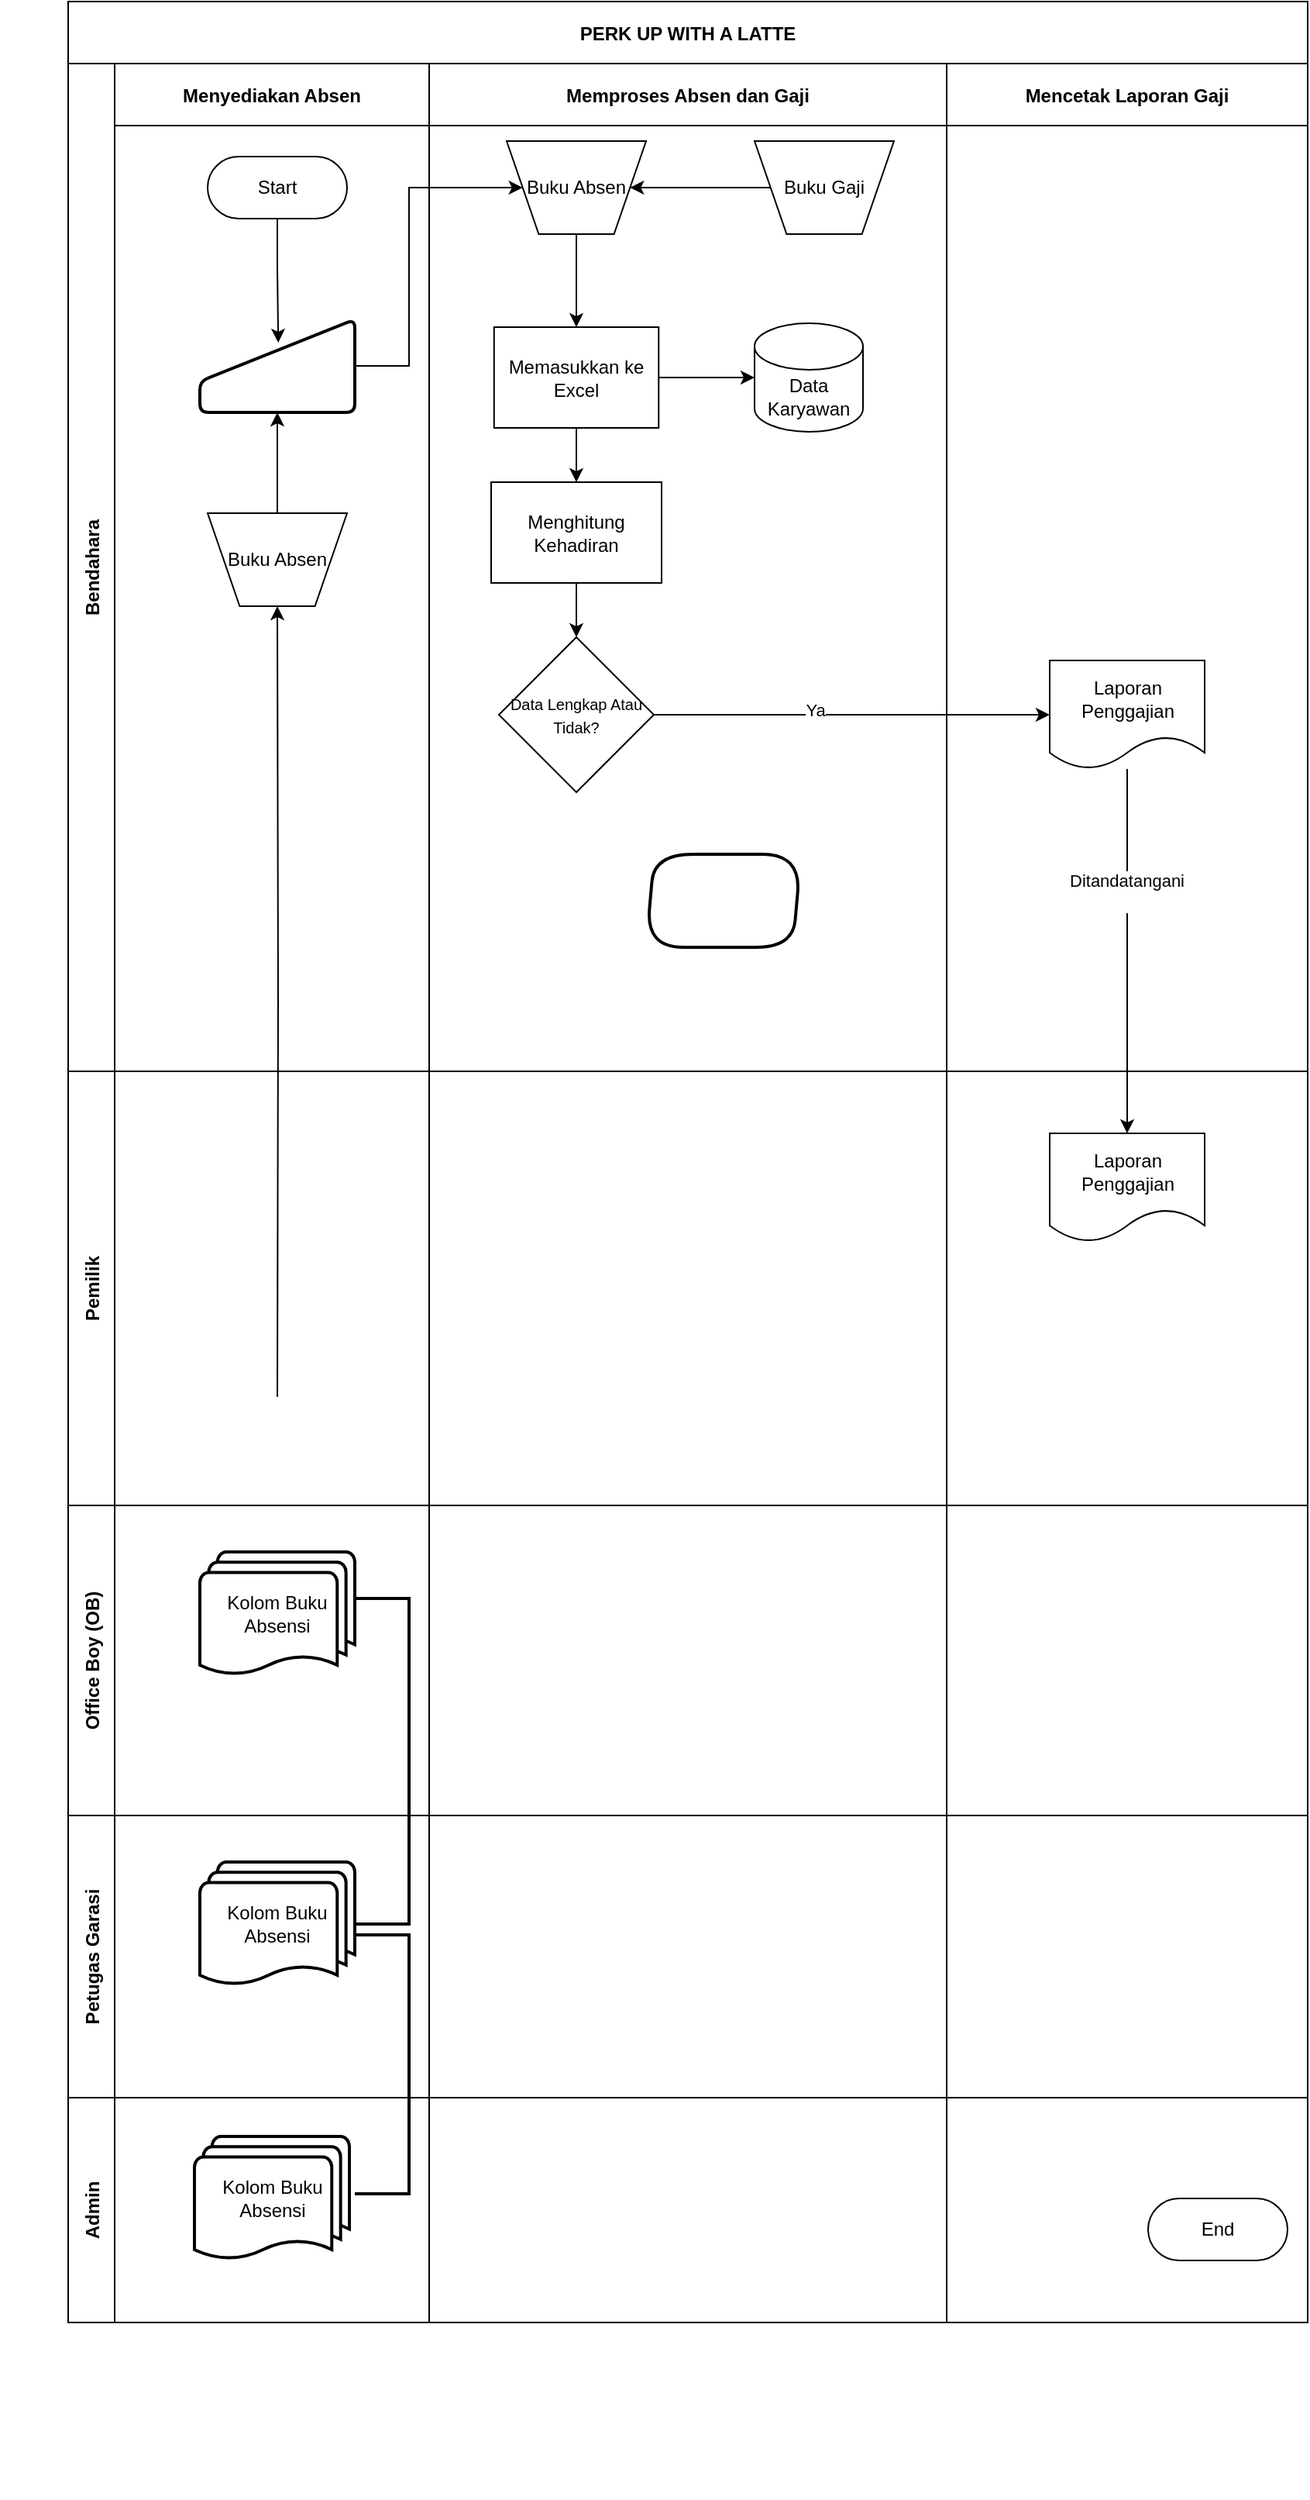 <mxfile version="24.4.4" type="github">
  <diagram id="kgpKYQtTHZ0yAKxKKP6v" name="Page-1">
    <mxGraphModel dx="1973" dy="656" grid="1" gridSize="10" guides="1" tooltips="1" connect="1" arrows="1" fold="1" page="1" pageScale="1" pageWidth="850" pageHeight="1100" math="0" shadow="0">
      <root>
        <mxCell id="0" />
        <mxCell id="1" parent="0" />
        <mxCell id="3nuBFxr9cyL0pnOWT2aG-1" value="PERK UP WITH A LATTE" style="shape=table;childLayout=tableLayout;startSize=40;collapsible=0;recursiveResize=0;expand=0;fillColor=none;fontStyle=1" parent="1" vertex="1">
          <mxGeometry x="20" y="40" width="800" height="1497" as="geometry" />
        </mxCell>
        <mxCell id="3nuBFxr9cyL0pnOWT2aG-3" value="Bendahara" style="shape=tableRow;horizontal=0;swimlaneHead=0;swimlaneBody=0;top=0;left=0;bottom=0;right=0;fillColor=none;points=[[0,0.5],[1,0.5]];portConstraint=eastwest;startSize=30;collapsible=0;recursiveResize=0;expand=0;fontStyle=1;" parent="3nuBFxr9cyL0pnOWT2aG-1" vertex="1">
          <mxGeometry y="40" width="800" height="650" as="geometry" />
        </mxCell>
        <mxCell id="3nuBFxr9cyL0pnOWT2aG-4" value="Menyediakan Absen" style="swimlane;swimlaneHead=0;swimlaneBody=0;connectable=0;fillColor=none;startSize=40;collapsible=0;recursiveResize=0;expand=0;fontStyle=1;" parent="3nuBFxr9cyL0pnOWT2aG-3" vertex="1">
          <mxGeometry x="30" width="203" height="650" as="geometry">
            <mxRectangle width="203" height="650" as="alternateBounds" />
          </mxGeometry>
        </mxCell>
        <mxCell id="3nuBFxr9cyL0pnOWT2aG-6" value="Start" style="rounded=1;whiteSpace=wrap;html=1;arcSize=50;" parent="3nuBFxr9cyL0pnOWT2aG-4" vertex="1">
          <mxGeometry x="60" y="60" width="90" height="40" as="geometry" />
        </mxCell>
        <mxCell id="zfG0TSuU0Rv3qzGLM8o7-49" value="" style="html=1;strokeWidth=2;shape=manualInput;whiteSpace=wrap;rounded=1;size=40;arcSize=11;" vertex="1" parent="3nuBFxr9cyL0pnOWT2aG-4">
          <mxGeometry x="55" y="165" width="100" height="60" as="geometry" />
        </mxCell>
        <mxCell id="zfG0TSuU0Rv3qzGLM8o7-58" style="edgeStyle=orthogonalEdgeStyle;rounded=0;orthogonalLoop=1;jettySize=auto;html=1;exitX=0.5;exitY=1;exitDx=0;exitDy=0;entryX=0.506;entryY=0.25;entryDx=0;entryDy=0;entryPerimeter=0;" edge="1" parent="3nuBFxr9cyL0pnOWT2aG-4" source="3nuBFxr9cyL0pnOWT2aG-6" target="zfG0TSuU0Rv3qzGLM8o7-49">
          <mxGeometry relative="1" as="geometry" />
        </mxCell>
        <mxCell id="zfG0TSuU0Rv3qzGLM8o7-73" style="edgeStyle=orthogonalEdgeStyle;rounded=0;orthogonalLoop=1;jettySize=auto;html=1;exitX=0.5;exitY=0;exitDx=0;exitDy=0;entryX=0.5;entryY=1;entryDx=0;entryDy=0;" edge="1" parent="3nuBFxr9cyL0pnOWT2aG-4" source="zfG0TSuU0Rv3qzGLM8o7-72" target="zfG0TSuU0Rv3qzGLM8o7-49">
          <mxGeometry relative="1" as="geometry" />
        </mxCell>
        <mxCell id="zfG0TSuU0Rv3qzGLM8o7-72" value="Buku Absen" style="verticalLabelPosition=middle;verticalAlign=middle;html=1;shape=trapezoid;perimeter=trapezoidPerimeter;whiteSpace=wrap;size=0.23;arcSize=10;flipV=1;labelPosition=center;align=center;" vertex="1" parent="3nuBFxr9cyL0pnOWT2aG-4">
          <mxGeometry x="60" y="290" width="90" height="60" as="geometry" />
        </mxCell>
        <mxCell id="3nuBFxr9cyL0pnOWT2aG-8" value="Memproses Absen dan Gaji" style="swimlane;swimlaneHead=0;swimlaneBody=0;connectable=0;fillColor=none;startSize=40;collapsible=0;recursiveResize=0;expand=0;fontStyle=1;" parent="3nuBFxr9cyL0pnOWT2aG-3" vertex="1">
          <mxGeometry x="233" width="334" height="650" as="geometry">
            <mxRectangle width="334" height="650" as="alternateBounds" />
          </mxGeometry>
        </mxCell>
        <mxCell id="zfG0TSuU0Rv3qzGLM8o7-65" style="edgeStyle=orthogonalEdgeStyle;rounded=0;orthogonalLoop=1;jettySize=auto;html=1;exitX=0.5;exitY=1;exitDx=0;exitDy=0;entryX=0.5;entryY=0;entryDx=0;entryDy=0;" edge="1" parent="3nuBFxr9cyL0pnOWT2aG-8" source="zfG0TSuU0Rv3qzGLM8o7-48" target="zfG0TSuU0Rv3qzGLM8o7-52">
          <mxGeometry relative="1" as="geometry" />
        </mxCell>
        <mxCell id="zfG0TSuU0Rv3qzGLM8o7-48" value="Buku Absen" style="verticalLabelPosition=middle;verticalAlign=middle;html=1;shape=trapezoid;perimeter=trapezoidPerimeter;whiteSpace=wrap;size=0.23;arcSize=10;flipV=1;labelPosition=center;align=center;" vertex="1" parent="3nuBFxr9cyL0pnOWT2aG-8">
          <mxGeometry x="50" y="50" width="90" height="60" as="geometry" />
        </mxCell>
        <mxCell id="zfG0TSuU0Rv3qzGLM8o7-91" style="edgeStyle=orthogonalEdgeStyle;rounded=0;orthogonalLoop=1;jettySize=auto;html=1;exitX=0.5;exitY=1;exitDx=0;exitDy=0;entryX=0.5;entryY=0;entryDx=0;entryDy=0;" edge="1" parent="3nuBFxr9cyL0pnOWT2aG-8" source="zfG0TSuU0Rv3qzGLM8o7-52" target="zfG0TSuU0Rv3qzGLM8o7-68">
          <mxGeometry relative="1" as="geometry" />
        </mxCell>
        <mxCell id="zfG0TSuU0Rv3qzGLM8o7-52" value="Memasukkan ke Excel" style="rounded=0;whiteSpace=wrap;html=1;" vertex="1" parent="3nuBFxr9cyL0pnOWT2aG-8">
          <mxGeometry x="41.88" y="170" width="106.25" height="65" as="geometry" />
        </mxCell>
        <mxCell id="zfG0TSuU0Rv3qzGLM8o7-53" value="Data Karyawan" style="shape=cylinder3;whiteSpace=wrap;html=1;boundedLbl=1;backgroundOutline=1;size=15;" vertex="1" parent="3nuBFxr9cyL0pnOWT2aG-8">
          <mxGeometry x="210" y="167.5" width="70" height="70" as="geometry" />
        </mxCell>
        <mxCell id="zfG0TSuU0Rv3qzGLM8o7-67" style="edgeStyle=orthogonalEdgeStyle;rounded=0;orthogonalLoop=1;jettySize=auto;html=1;exitX=0;exitY=0.5;exitDx=0;exitDy=0;entryX=1;entryY=0.5;entryDx=0;entryDy=0;" edge="1" parent="3nuBFxr9cyL0pnOWT2aG-8" source="zfG0TSuU0Rv3qzGLM8o7-54" target="zfG0TSuU0Rv3qzGLM8o7-48">
          <mxGeometry relative="1" as="geometry" />
        </mxCell>
        <mxCell id="zfG0TSuU0Rv3qzGLM8o7-54" value="Buku Gaji" style="verticalLabelPosition=middle;verticalAlign=middle;html=1;shape=trapezoid;perimeter=trapezoidPerimeter;whiteSpace=wrap;size=0.23;arcSize=10;flipV=1;labelPosition=center;align=center;" vertex="1" parent="3nuBFxr9cyL0pnOWT2aG-8">
          <mxGeometry x="210" y="50" width="90" height="60" as="geometry" />
        </mxCell>
        <mxCell id="zfG0TSuU0Rv3qzGLM8o7-66" style="edgeStyle=orthogonalEdgeStyle;rounded=0;orthogonalLoop=1;jettySize=auto;html=1;exitX=1;exitY=0.5;exitDx=0;exitDy=0;entryX=0;entryY=0.5;entryDx=0;entryDy=0;entryPerimeter=0;" edge="1" parent="3nuBFxr9cyL0pnOWT2aG-8" source="zfG0TSuU0Rv3qzGLM8o7-52" target="zfG0TSuU0Rv3qzGLM8o7-53">
          <mxGeometry relative="1" as="geometry" />
        </mxCell>
        <mxCell id="zfG0TSuU0Rv3qzGLM8o7-92" style="edgeStyle=orthogonalEdgeStyle;rounded=0;orthogonalLoop=1;jettySize=auto;html=1;exitX=0.5;exitY=1;exitDx=0;exitDy=0;entryX=0.5;entryY=0;entryDx=0;entryDy=0;" edge="1" parent="3nuBFxr9cyL0pnOWT2aG-8" source="zfG0TSuU0Rv3qzGLM8o7-68" target="zfG0TSuU0Rv3qzGLM8o7-90">
          <mxGeometry relative="1" as="geometry" />
        </mxCell>
        <mxCell id="zfG0TSuU0Rv3qzGLM8o7-68" value="Menghitung Kehadiran" style="rounded=0;whiteSpace=wrap;html=1;" vertex="1" parent="3nuBFxr9cyL0pnOWT2aG-8">
          <mxGeometry x="40" y="270" width="110" height="65" as="geometry" />
        </mxCell>
        <mxCell id="zfG0TSuU0Rv3qzGLM8o7-90" value="&lt;font style=&quot;font-size: 10px;&quot;&gt;Data Lengkap Atau Tidak?&lt;/font&gt;" style="rhombus;whiteSpace=wrap;html=1;" vertex="1" parent="3nuBFxr9cyL0pnOWT2aG-8">
          <mxGeometry x="45" y="370" width="100" height="100" as="geometry" />
        </mxCell>
        <mxCell id="zfG0TSuU0Rv3qzGLM8o7-139" value="" style="shape=parallelogram;html=1;strokeWidth=2;perimeter=parallelogramPerimeter;whiteSpace=wrap;rounded=1;arcSize=50;size=0.053;" vertex="1" parent="3nuBFxr9cyL0pnOWT2aG-8">
          <mxGeometry x="140" y="510" width="100" height="60" as="geometry" />
        </mxCell>
        <mxCell id="3nuBFxr9cyL0pnOWT2aG-11" value="Mencetak Laporan Gaji" style="swimlane;swimlaneHead=0;swimlaneBody=0;connectable=0;fillColor=none;startSize=40;collapsible=0;recursiveResize=0;expand=0;fontStyle=1;" parent="3nuBFxr9cyL0pnOWT2aG-3" vertex="1">
          <mxGeometry x="567" width="233" height="650" as="geometry">
            <mxRectangle width="233" height="650" as="alternateBounds" />
          </mxGeometry>
        </mxCell>
        <mxCell id="zfG0TSuU0Rv3qzGLM8o7-93" value="Laporan Penggajian" style="shape=document;whiteSpace=wrap;html=1;boundedLbl=1;" vertex="1" parent="3nuBFxr9cyL0pnOWT2aG-11">
          <mxGeometry x="66.5" y="385" width="100" height="70" as="geometry" />
        </mxCell>
        <mxCell id="zfG0TSuU0Rv3qzGLM8o7-75" style="edgeStyle=orthogonalEdgeStyle;rounded=0;orthogonalLoop=1;jettySize=auto;html=1;exitX=1;exitY=0.5;exitDx=0;exitDy=0;entryX=0;entryY=0.5;entryDx=0;entryDy=0;" edge="1" parent="3nuBFxr9cyL0pnOWT2aG-3" source="zfG0TSuU0Rv3qzGLM8o7-49" target="zfG0TSuU0Rv3qzGLM8o7-48">
          <mxGeometry relative="1" as="geometry">
            <Array as="points">
              <mxPoint x="220" y="195" />
              <mxPoint x="220" y="80" />
            </Array>
          </mxGeometry>
        </mxCell>
        <mxCell id="zfG0TSuU0Rv3qzGLM8o7-120" style="edgeStyle=orthogonalEdgeStyle;rounded=0;orthogonalLoop=1;jettySize=auto;html=1;exitX=1;exitY=0.5;exitDx=0;exitDy=0;entryX=0;entryY=0.5;entryDx=0;entryDy=0;" edge="1" parent="3nuBFxr9cyL0pnOWT2aG-3" source="zfG0TSuU0Rv3qzGLM8o7-90" target="zfG0TSuU0Rv3qzGLM8o7-93">
          <mxGeometry relative="1" as="geometry" />
        </mxCell>
        <mxCell id="zfG0TSuU0Rv3qzGLM8o7-121" value="Ya" style="edgeLabel;html=1;align=center;verticalAlign=middle;resizable=0;points=[];" vertex="1" connectable="0" parent="zfG0TSuU0Rv3qzGLM8o7-120">
          <mxGeometry x="-0.184" y="3" relative="1" as="geometry">
            <mxPoint as="offset" />
          </mxGeometry>
        </mxCell>
        <mxCell id="zfG0TSuU0Rv3qzGLM8o7-36" value="Pemilik" style="shape=tableRow;horizontal=0;swimlaneHead=0;swimlaneBody=0;top=0;left=0;bottom=0;right=0;fillColor=none;points=[[0,0.5],[1,0.5]];portConstraint=eastwest;startSize=30;collapsible=0;recursiveResize=0;expand=0;fontStyle=1;" vertex="1" parent="3nuBFxr9cyL0pnOWT2aG-1">
          <mxGeometry y="690" width="800" height="280" as="geometry" />
        </mxCell>
        <mxCell id="zfG0TSuU0Rv3qzGLM8o7-37" style="swimlane;swimlaneHead=0;swimlaneBody=0;connectable=0;fillColor=none;startSize=0;collapsible=0;recursiveResize=0;expand=0;fontStyle=1;" vertex="1" parent="zfG0TSuU0Rv3qzGLM8o7-36">
          <mxGeometry x="30" width="203" height="280" as="geometry">
            <mxRectangle width="203" height="280" as="alternateBounds" />
          </mxGeometry>
        </mxCell>
        <mxCell id="zfG0TSuU0Rv3qzGLM8o7-38" style="swimlane;swimlaneHead=0;swimlaneBody=0;connectable=0;fillColor=none;startSize=0;collapsible=0;recursiveResize=0;expand=0;fontStyle=1;" vertex="1" parent="zfG0TSuU0Rv3qzGLM8o7-36">
          <mxGeometry x="233" width="334" height="280" as="geometry">
            <mxRectangle width="334" height="280" as="alternateBounds" />
          </mxGeometry>
        </mxCell>
        <mxCell id="zfG0TSuU0Rv3qzGLM8o7-39" style="swimlane;swimlaneHead=0;swimlaneBody=0;connectable=0;fillColor=none;startSize=0;collapsible=0;recursiveResize=0;expand=0;fontStyle=1;" vertex="1" parent="zfG0TSuU0Rv3qzGLM8o7-36">
          <mxGeometry x="567" width="233" height="280" as="geometry">
            <mxRectangle width="233" height="280" as="alternateBounds" />
          </mxGeometry>
        </mxCell>
        <mxCell id="zfG0TSuU0Rv3qzGLM8o7-134" value="Laporan Penggajian" style="shape=document;whiteSpace=wrap;html=1;boundedLbl=1;" vertex="1" parent="zfG0TSuU0Rv3qzGLM8o7-39">
          <mxGeometry x="66.5" y="40" width="100" height="70" as="geometry" />
        </mxCell>
        <mxCell id="zfG0TSuU0Rv3qzGLM8o7-40" value="Office Boy (OB)" style="shape=tableRow;horizontal=0;swimlaneHead=0;swimlaneBody=0;top=0;left=0;bottom=0;right=0;fillColor=none;points=[[0,0.5],[1,0.5]];portConstraint=eastwest;startSize=30;collapsible=0;recursiveResize=0;expand=0;fontStyle=1;" vertex="1" parent="3nuBFxr9cyL0pnOWT2aG-1">
          <mxGeometry y="970" width="800" height="200" as="geometry" />
        </mxCell>
        <mxCell id="zfG0TSuU0Rv3qzGLM8o7-41" style="swimlane;swimlaneHead=0;swimlaneBody=0;connectable=0;fillColor=none;startSize=0;collapsible=0;recursiveResize=0;expand=0;fontStyle=1;" vertex="1" parent="zfG0TSuU0Rv3qzGLM8o7-40">
          <mxGeometry x="30" width="203" height="200" as="geometry">
            <mxRectangle width="203" height="200" as="alternateBounds" />
          </mxGeometry>
        </mxCell>
        <mxCell id="zfG0TSuU0Rv3qzGLM8o7-122" value="Kolom Buku Absensi" style="strokeWidth=2;html=1;shape=mxgraph.flowchart.multi-document;whiteSpace=wrap;" vertex="1" parent="zfG0TSuU0Rv3qzGLM8o7-41">
          <mxGeometry x="55" y="30" width="100" height="80" as="geometry" />
        </mxCell>
        <mxCell id="zfG0TSuU0Rv3qzGLM8o7-131" value="" style="strokeWidth=2;html=1;shape=mxgraph.flowchart.annotation_1;align=left;pointerEvents=1;rotation=-180;" vertex="1" parent="zfG0TSuU0Rv3qzGLM8o7-41">
          <mxGeometry x="155" y="60" width="35" height="210" as="geometry" />
        </mxCell>
        <mxCell id="zfG0TSuU0Rv3qzGLM8o7-42" style="swimlane;swimlaneHead=0;swimlaneBody=0;connectable=0;fillColor=none;startSize=0;collapsible=0;recursiveResize=0;expand=0;fontStyle=1;" vertex="1" parent="zfG0TSuU0Rv3qzGLM8o7-40">
          <mxGeometry x="233" width="334" height="200" as="geometry">
            <mxRectangle width="334" height="200" as="alternateBounds" />
          </mxGeometry>
        </mxCell>
        <mxCell id="zfG0TSuU0Rv3qzGLM8o7-43" style="swimlane;swimlaneHead=0;swimlaneBody=0;connectable=0;fillColor=none;startSize=0;collapsible=0;recursiveResize=0;expand=0;fontStyle=1;" vertex="1" parent="zfG0TSuU0Rv3qzGLM8o7-40">
          <mxGeometry x="567" width="233" height="200" as="geometry">
            <mxRectangle width="233" height="200" as="alternateBounds" />
          </mxGeometry>
        </mxCell>
        <mxCell id="zfG0TSuU0Rv3qzGLM8o7-44" value="Petugas Garasi" style="shape=tableRow;horizontal=0;swimlaneHead=0;swimlaneBody=0;top=0;left=0;bottom=0;right=0;fillColor=none;points=[[0,0.5],[1,0.5]];portConstraint=eastwest;startSize=30;collapsible=0;recursiveResize=0;expand=0;fontStyle=1;" vertex="1" parent="3nuBFxr9cyL0pnOWT2aG-1">
          <mxGeometry y="1170" width="800" height="182" as="geometry" />
        </mxCell>
        <mxCell id="zfG0TSuU0Rv3qzGLM8o7-45" style="swimlane;swimlaneHead=0;swimlaneBody=0;connectable=0;fillColor=none;startSize=0;collapsible=0;recursiveResize=0;expand=0;fontStyle=1;" vertex="1" parent="zfG0TSuU0Rv3qzGLM8o7-44">
          <mxGeometry x="30" width="203" height="182" as="geometry">
            <mxRectangle width="203" height="182" as="alternateBounds" />
          </mxGeometry>
        </mxCell>
        <mxCell id="zfG0TSuU0Rv3qzGLM8o7-46" style="swimlane;swimlaneHead=0;swimlaneBody=0;connectable=0;fillColor=none;startSize=0;collapsible=0;recursiveResize=0;expand=0;fontStyle=1;" vertex="1" parent="zfG0TSuU0Rv3qzGLM8o7-44">
          <mxGeometry x="233" width="334" height="182" as="geometry">
            <mxRectangle width="334" height="182" as="alternateBounds" />
          </mxGeometry>
        </mxCell>
        <mxCell id="zfG0TSuU0Rv3qzGLM8o7-47" style="swimlane;swimlaneHead=0;swimlaneBody=0;connectable=0;fillColor=none;startSize=0;collapsible=0;recursiveResize=0;expand=0;fontStyle=1;" vertex="1" parent="zfG0TSuU0Rv3qzGLM8o7-44">
          <mxGeometry x="567" width="233" height="182" as="geometry">
            <mxRectangle width="233" height="182" as="alternateBounds" />
          </mxGeometry>
        </mxCell>
        <mxCell id="3nuBFxr9cyL0pnOWT2aG-15" value="Admin" style="shape=tableRow;horizontal=0;swimlaneHead=0;swimlaneBody=0;top=0;left=0;bottom=0;right=0;fillColor=none;points=[[0,0.5],[1,0.5]];portConstraint=eastwest;startSize=30;collapsible=0;recursiveResize=0;expand=0;fontStyle=1;" parent="3nuBFxr9cyL0pnOWT2aG-1" vertex="1">
          <mxGeometry y="1352" width="800" height="145" as="geometry" />
        </mxCell>
        <mxCell id="3nuBFxr9cyL0pnOWT2aG-16" value="" style="swimlane;swimlaneHead=0;swimlaneBody=0;connectable=0;fillColor=none;startSize=0;collapsible=0;recursiveResize=0;expand=0;fontStyle=1;" parent="3nuBFxr9cyL0pnOWT2aG-15" vertex="1">
          <mxGeometry x="30" width="203" height="145" as="geometry">
            <mxRectangle width="203" height="145" as="alternateBounds" />
          </mxGeometry>
        </mxCell>
        <mxCell id="zfG0TSuU0Rv3qzGLM8o7-94" style="swimlane;swimlaneHead=0;swimlaneBody=0;connectable=0;fillColor=none;startSize=0;collapsible=0;recursiveResize=0;expand=0;fontStyle=1;" vertex="1" parent="3nuBFxr9cyL0pnOWT2aG-16">
          <mxGeometry x="-73" y="43" width="203" height="177" as="geometry">
            <mxRectangle width="203" height="180" as="alternateBounds" />
          </mxGeometry>
        </mxCell>
        <mxCell id="zfG0TSuU0Rv3qzGLM8o7-104" style="swimlane;swimlaneHead=0;swimlaneBody=0;connectable=0;fillColor=none;startSize=0;collapsible=0;recursiveResize=0;expand=0;fontStyle=1;" vertex="1" parent="zfG0TSuU0Rv3qzGLM8o7-94">
          <mxGeometry x="133" y="-165" width="203" height="180" as="geometry">
            <mxRectangle width="203" height="180" as="alternateBounds" />
          </mxGeometry>
        </mxCell>
        <mxCell id="zfG0TSuU0Rv3qzGLM8o7-123" value="Kolom Buku Absensi" style="strokeWidth=2;html=1;shape=mxgraph.flowchart.multi-document;whiteSpace=wrap;" vertex="1" parent="zfG0TSuU0Rv3qzGLM8o7-104">
          <mxGeometry x="-5" y="-30" width="100" height="80" as="geometry" />
        </mxCell>
        <mxCell id="zfG0TSuU0Rv3qzGLM8o7-132" value="" style="strokeWidth=2;html=1;shape=mxgraph.flowchart.annotation_1;align=left;pointerEvents=1;rotation=-180;" vertex="1" parent="zfG0TSuU0Rv3qzGLM8o7-104">
          <mxGeometry x="95" y="17" width="35" height="167" as="geometry" />
        </mxCell>
        <mxCell id="zfG0TSuU0Rv3qzGLM8o7-129" value="Kolom Buku Absensi" style="strokeWidth=2;html=1;shape=mxgraph.flowchart.multi-document;whiteSpace=wrap;" vertex="1" parent="zfG0TSuU0Rv3qzGLM8o7-94">
          <mxGeometry x="124.5" y="-18" width="100" height="80" as="geometry" />
        </mxCell>
        <mxCell id="zfG0TSuU0Rv3qzGLM8o7-124" style="swimlane;swimlaneHead=0;swimlaneBody=0;connectable=0;fillColor=none;startSize=0;collapsible=0;recursiveResize=0;expand=0;fontStyle=1;" vertex="1" parent="zfG0TSuU0Rv3qzGLM8o7-94">
          <mxGeometry x="153" y="35" width="203" height="180" as="geometry">
            <mxRectangle width="203" height="180" as="alternateBounds" />
          </mxGeometry>
        </mxCell>
        <mxCell id="3nuBFxr9cyL0pnOWT2aG-18" value="" style="swimlane;swimlaneHead=0;swimlaneBody=0;connectable=0;fillColor=none;startSize=0;collapsible=0;recursiveResize=0;expand=0;fontStyle=1;" parent="3nuBFxr9cyL0pnOWT2aG-15" vertex="1">
          <mxGeometry x="233" width="334" height="145" as="geometry">
            <mxRectangle width="334" height="145" as="alternateBounds" />
          </mxGeometry>
        </mxCell>
        <mxCell id="3nuBFxr9cyL0pnOWT2aG-23" value="" style="swimlane;swimlaneHead=0;swimlaneBody=0;connectable=0;fillColor=none;startSize=0;collapsible=0;recursiveResize=0;expand=0;fontStyle=1;" parent="3nuBFxr9cyL0pnOWT2aG-15" vertex="1">
          <mxGeometry x="567" width="233" height="145" as="geometry">
            <mxRectangle width="233" height="145" as="alternateBounds" />
          </mxGeometry>
        </mxCell>
        <mxCell id="3nuBFxr9cyL0pnOWT2aG-14" value="End" style="rounded=1;whiteSpace=wrap;html=1;arcSize=50;" parent="3nuBFxr9cyL0pnOWT2aG-23" vertex="1">
          <mxGeometry x="130" y="65" width="90" height="40" as="geometry" />
        </mxCell>
        <mxCell id="zfG0TSuU0Rv3qzGLM8o7-116" style="edgeStyle=orthogonalEdgeStyle;rounded=0;orthogonalLoop=1;jettySize=auto;html=1;exitX=0.5;exitY=0;exitDx=0;exitDy=0;entryX=0.5;entryY=1;entryDx=0;entryDy=0;" edge="1" parent="3nuBFxr9cyL0pnOWT2aG-1" target="zfG0TSuU0Rv3qzGLM8o7-72">
          <mxGeometry relative="1" as="geometry">
            <mxPoint x="135" y="900.0" as="sourcePoint" />
          </mxGeometry>
        </mxCell>
        <mxCell id="zfG0TSuU0Rv3qzGLM8o7-135" style="edgeStyle=orthogonalEdgeStyle;rounded=0;orthogonalLoop=1;jettySize=auto;html=1;entryX=0.5;entryY=0;entryDx=0;entryDy=0;" edge="1" parent="3nuBFxr9cyL0pnOWT2aG-1" source="zfG0TSuU0Rv3qzGLM8o7-93" target="zfG0TSuU0Rv3qzGLM8o7-134">
          <mxGeometry relative="1" as="geometry" />
        </mxCell>
        <mxCell id="zfG0TSuU0Rv3qzGLM8o7-136" value="Ditandatangani&lt;div&gt;&lt;br&gt;&lt;/div&gt;" style="edgeLabel;html=1;align=center;verticalAlign=middle;resizable=0;points=[];" vertex="1" connectable="0" parent="zfG0TSuU0Rv3qzGLM8o7-135">
          <mxGeometry x="-0.328" y="-1" relative="1" as="geometry">
            <mxPoint as="offset" />
          </mxGeometry>
        </mxCell>
      </root>
    </mxGraphModel>
  </diagram>
</mxfile>
